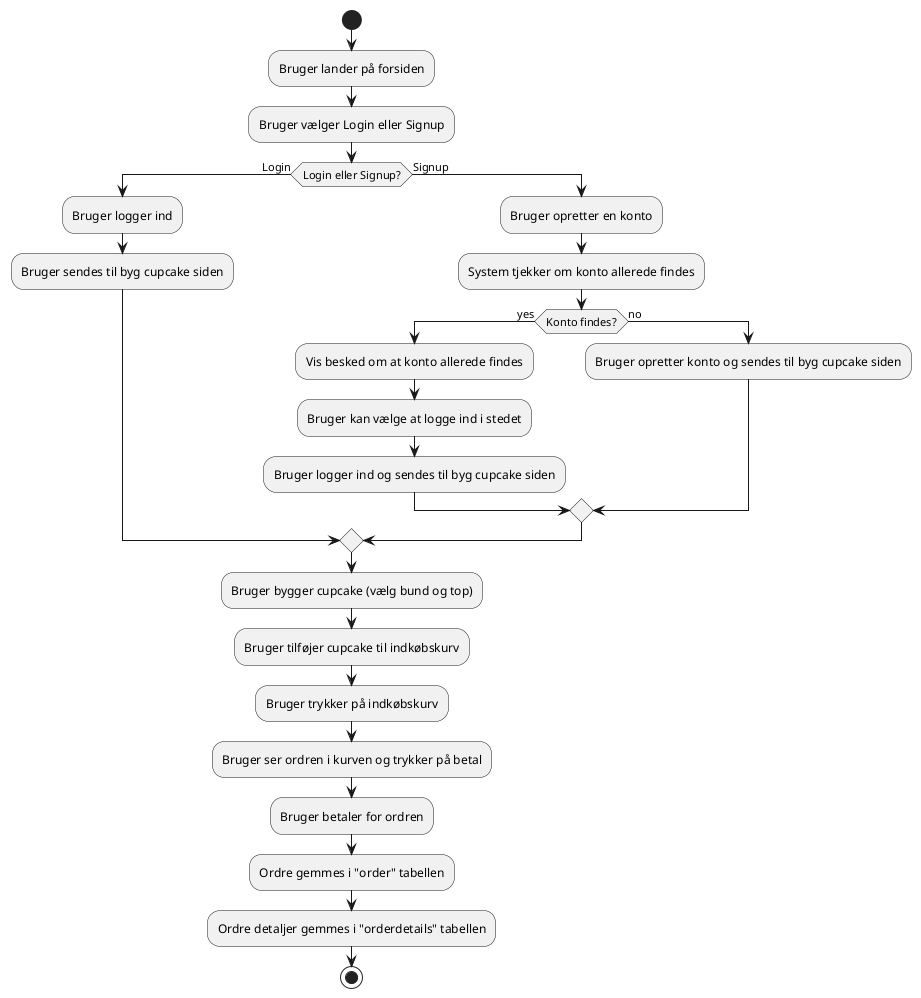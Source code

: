 @startuml
start
:Bruger lander på forsiden;
:Bruger vælger Login eller Signup;

if (Login eller Signup?) then (Login)
  :Bruger logger ind;
  :Bruger sendes til byg cupcake siden;
else (Signup)
  :Bruger opretter en konto;
  :System tjekker om konto allerede findes;
  if (Konto findes?) then (yes)
    :Vis besked om at konto allerede findes;
    :Bruger kan vælge at logge ind i stedet;
    :Bruger logger ind og sendes til byg cupcake siden;
  else (no)
    :Bruger opretter konto og sendes til byg cupcake siden;
  endif
endif

:Bruger bygger cupcake (vælg bund og top);
:Bruger tilføjer cupcake til indkøbskurv;
:Bruger trykker på indkøbskurv;
:Bruger ser ordren i kurven og trykker på betal;
:Bruger betaler for ordren;

:Ordre gemmes i "order" tabellen;
:Ordre detaljer gemmes i "orderdetails" tabellen;
stop
@enduml
